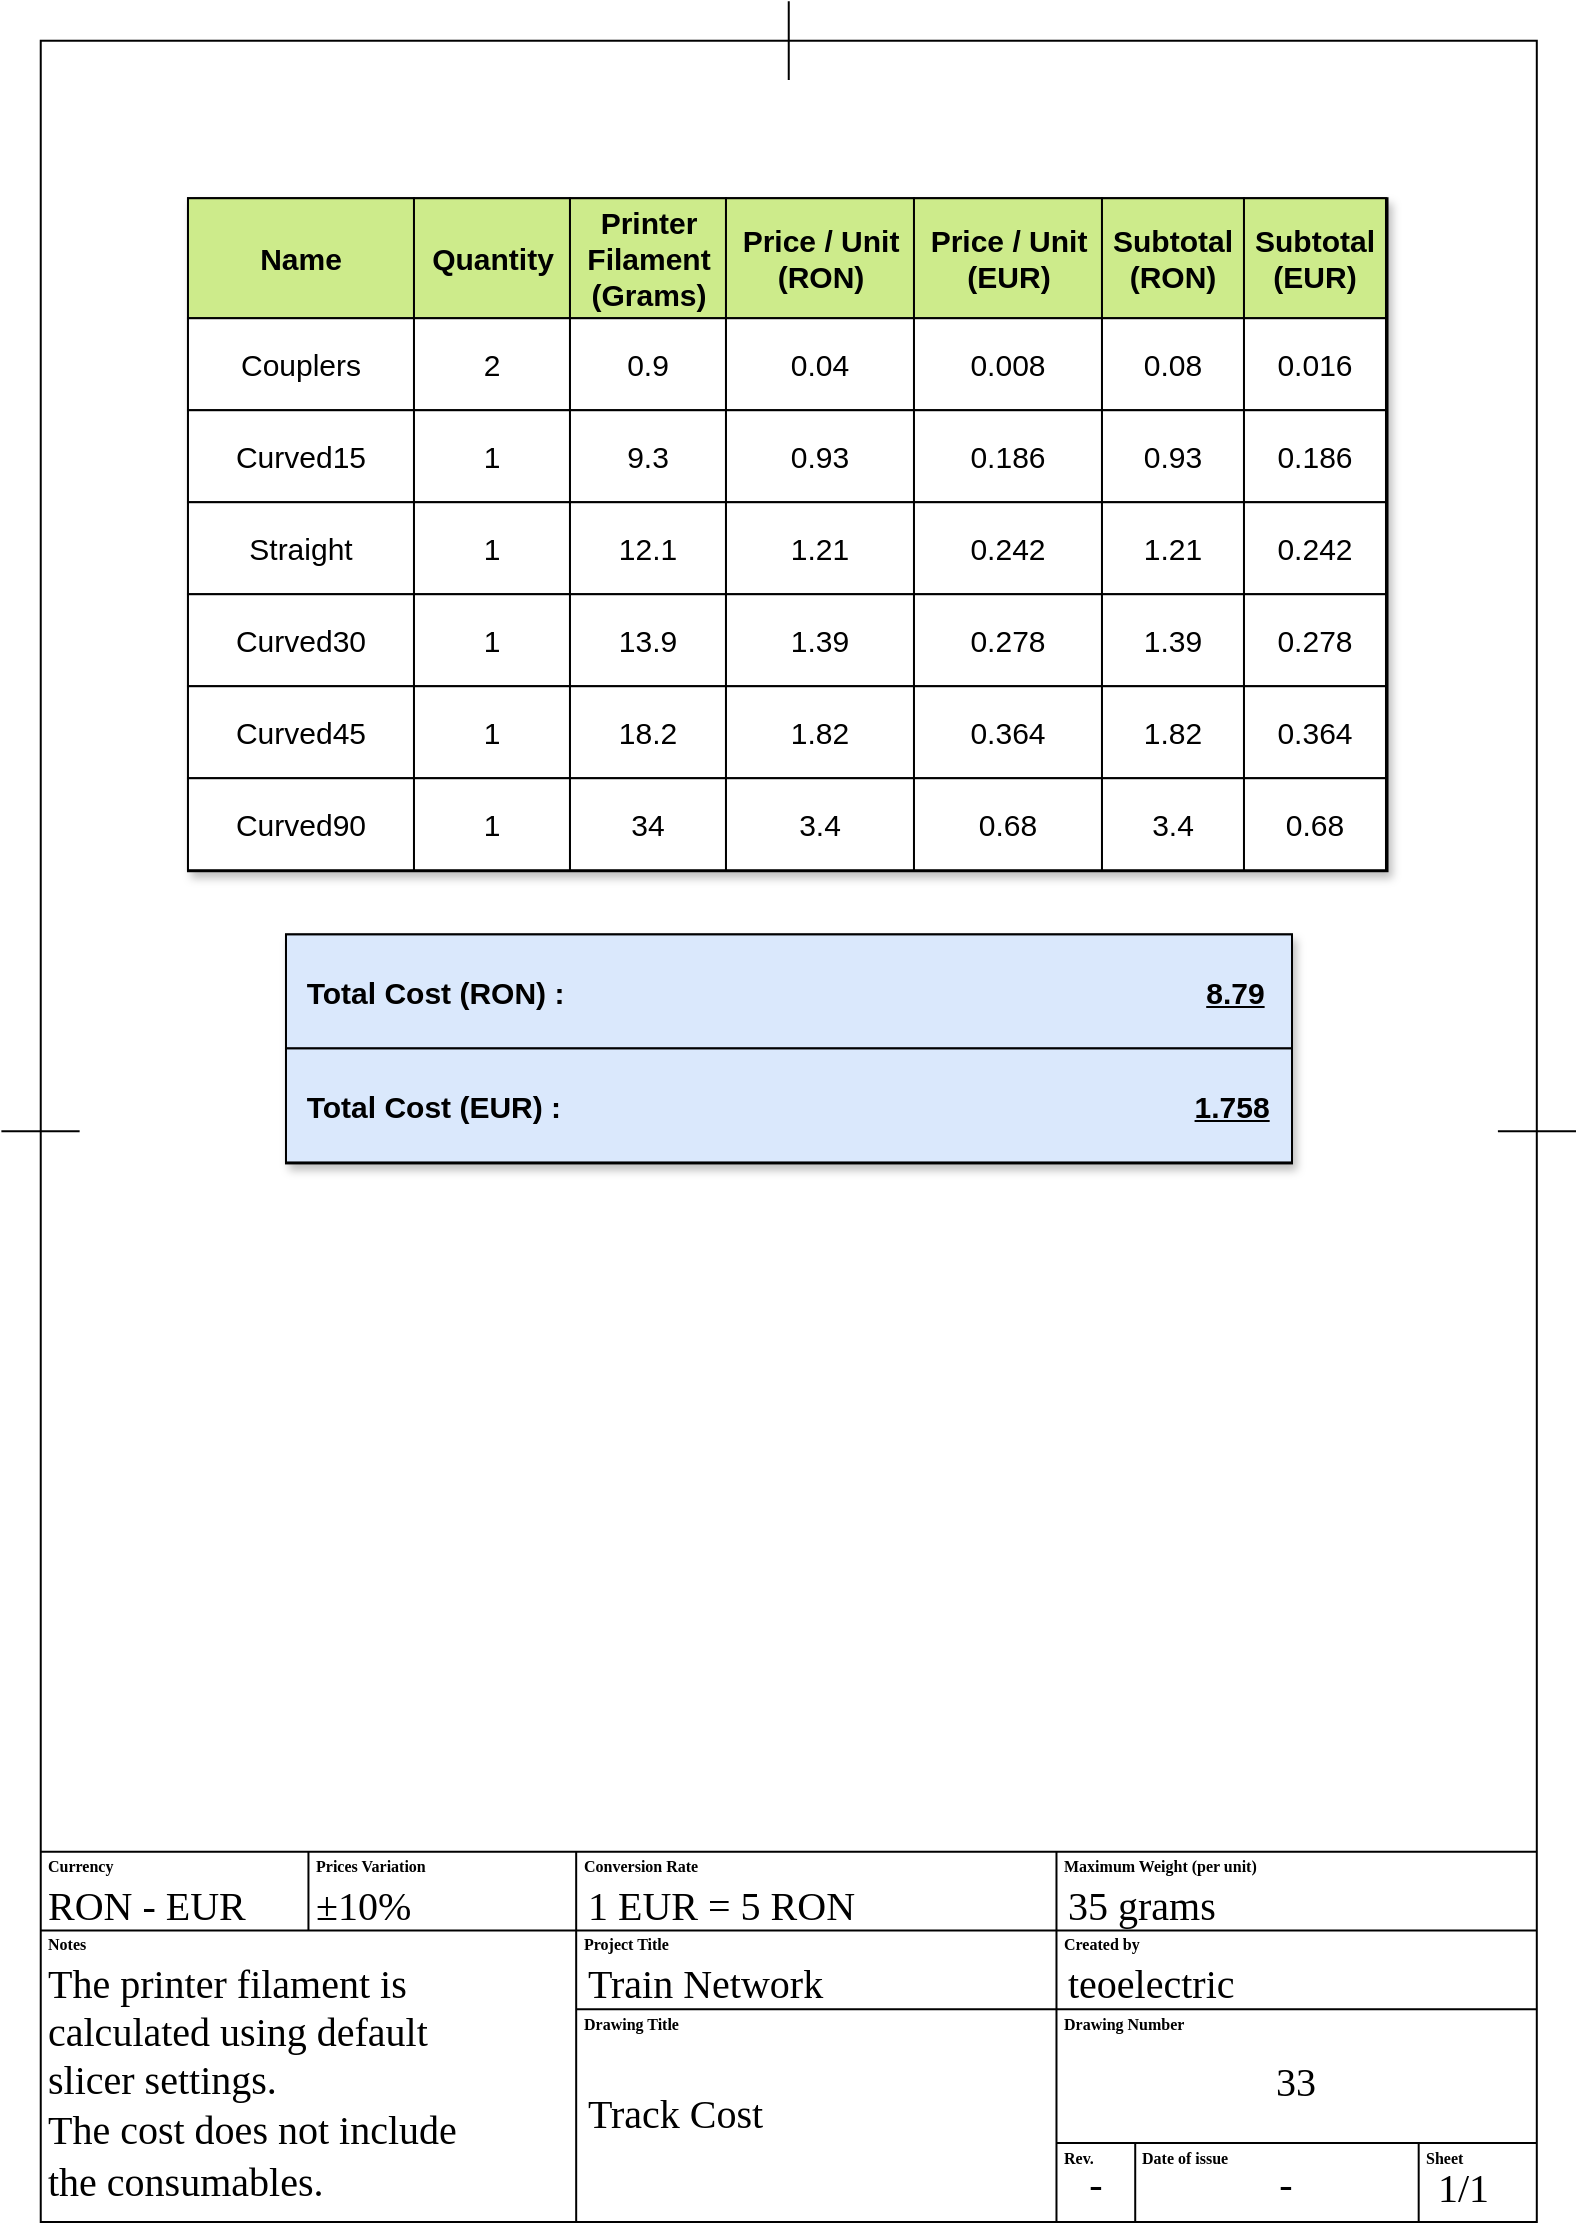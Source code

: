 <mxfile version="24.1.0" type="device">
  <diagram name="Sheet 1" id="noxEhjXfcJPRch1m8VZ3">
    <mxGraphModel dx="1418" dy="820" grid="1" gridSize="1.968" guides="1" tooltips="1" connect="1" arrows="1" fold="1" page="1" pageScale="1" pageWidth="827" pageHeight="1169" math="0" shadow="0">
      <root>
        <mxCell id="0" />
        <mxCell id="1" parent="0" />
        <mxCell id="JBeKq6UBt9uG4QoYx59_-4" value="" style="rounded=0;whiteSpace=wrap;html=1;fillColor=none;strokeWidth=1;" parent="1" vertex="1">
          <mxGeometry x="39.37" y="39.37" width="748.03" height="1090.63" as="geometry" />
        </mxCell>
        <mxCell id="JBeKq6UBt9uG4QoYx59_-16" value="" style="endArrow=none;html=1;rounded=0;curved=0;endSize=6;targetPerimeterSpacing=0;jumpSize=6;strokeColor=default;exitX=0.5;exitY=0.018;exitDx=0;exitDy=0;exitPerimeter=0;strokeWidth=1;" parent="1" source="JBeKq6UBt9uG4QoYx59_-4" edge="1">
          <mxGeometry width="50" height="50" relative="1" as="geometry">
            <mxPoint x="413.37" y="32.68" as="sourcePoint" />
            <mxPoint x="413.37" y="19.68" as="targetPoint" />
          </mxGeometry>
        </mxCell>
        <mxCell id="JBeKq6UBt9uG4QoYx59_-18" value="" style="endArrow=none;html=1;rounded=0;entryX=0.026;entryY=0.5;entryDx=0;entryDy=0;entryPerimeter=0;strokeWidth=1;" parent="1" target="JBeKq6UBt9uG4QoYx59_-4" edge="1">
          <mxGeometry width="50" height="50" relative="1" as="geometry">
            <mxPoint x="19.69" y="584.67" as="sourcePoint" />
            <mxPoint x="27.69" y="584.67" as="targetPoint" />
          </mxGeometry>
        </mxCell>
        <mxCell id="JBeKq6UBt9uG4QoYx59_-20" value="" style="endArrow=none;html=1;rounded=0;exitX=0.974;exitY=0.5;exitDx=0;exitDy=0;exitPerimeter=0;strokeWidth=1;" parent="1" source="JBeKq6UBt9uG4QoYx59_-4" edge="1">
          <mxGeometry width="50" height="50" relative="1" as="geometry">
            <mxPoint x="797" y="584.68" as="sourcePoint" />
            <mxPoint x="807" y="584.68" as="targetPoint" />
          </mxGeometry>
        </mxCell>
        <mxCell id="JBeKq6UBt9uG4QoYx59_-23" value="" style="endArrow=none;html=1;rounded=0;entryX=1;entryY=0.75;entryDx=0;entryDy=0;exitX=0;exitY=0.75;exitDx=0;exitDy=0;strokeWidth=1;" parent="1" edge="1">
          <mxGeometry width="50" height="50" relative="1" as="geometry">
            <mxPoint x="39.3" y="944.883" as="sourcePoint" />
            <mxPoint x="787.49" y="944.883" as="targetPoint" />
          </mxGeometry>
        </mxCell>
        <mxCell id="JBeKq6UBt9uG4QoYx59_-25" value="" style="endArrow=none;html=1;rounded=0;entryX=1;entryY=0.75;entryDx=0;entryDy=0;exitX=0;exitY=0.75;exitDx=0;exitDy=0;strokeWidth=1;" parent="1" edge="1">
          <mxGeometry width="50" height="50" relative="1" as="geometry">
            <mxPoint x="39.3" y="984.251" as="sourcePoint" />
            <mxPoint x="787.49" y="984.251" as="targetPoint" />
          </mxGeometry>
        </mxCell>
        <mxCell id="VQGSf6ayIFre-QUfzGoe-1" value="" style="endArrow=none;html=1;rounded=0;strokeWidth=1;" parent="1" edge="1">
          <mxGeometry width="50" height="50" relative="1" as="geometry">
            <mxPoint x="547.24" y="1130" as="sourcePoint" />
            <mxPoint x="547.24" y="944.9" as="targetPoint" />
          </mxGeometry>
        </mxCell>
        <mxCell id="VQGSf6ayIFre-QUfzGoe-2" value="" style="endArrow=none;html=1;rounded=0;strokeWidth=1;" parent="1" edge="1">
          <mxGeometry width="50" height="50" relative="1" as="geometry">
            <mxPoint x="307.088" y="1129.998" as="sourcePoint" />
            <mxPoint x="307.088" y="944.9" as="targetPoint" />
          </mxGeometry>
        </mxCell>
        <mxCell id="VQGSf6ayIFre-QUfzGoe-3" value="" style="endArrow=none;html=1;rounded=0;entryX=1;entryY=0.75;entryDx=0;entryDy=0;exitX=0;exitY=0.75;exitDx=0;exitDy=0;strokeWidth=1;" parent="1" edge="1">
          <mxGeometry width="50" height="50" relative="1" as="geometry">
            <mxPoint x="307.1" y="1023.62" as="sourcePoint" />
            <mxPoint x="787.5" y="1023.62" as="targetPoint" />
          </mxGeometry>
        </mxCell>
        <mxCell id="VQGSf6ayIFre-QUfzGoe-4" value="" style="endArrow=none;html=1;rounded=0;entryX=1;entryY=0.75;entryDx=0;entryDy=0;exitX=0;exitY=0.75;exitDx=0;exitDy=0;strokeWidth=1;" parent="1" edge="1">
          <mxGeometry width="50" height="50" relative="1" as="geometry">
            <mxPoint x="547.2" y="1090.548" as="sourcePoint" />
            <mxPoint x="787.5" y="1090.548" as="targetPoint" />
          </mxGeometry>
        </mxCell>
        <mxCell id="VQGSf6ayIFre-QUfzGoe-5" value="" style="endArrow=none;html=1;rounded=0;strokeWidth=1;" parent="1" edge="1">
          <mxGeometry width="50" height="50" relative="1" as="geometry">
            <mxPoint x="586.608" y="1129.998" as="sourcePoint" />
            <mxPoint x="586.608" y="1090.5" as="targetPoint" />
          </mxGeometry>
        </mxCell>
        <mxCell id="VQGSf6ayIFre-QUfzGoe-6" value="" style="endArrow=none;html=1;rounded=0;strokeWidth=1;" parent="1" edge="1">
          <mxGeometry width="50" height="50" relative="1" as="geometry">
            <mxPoint x="728.347" y="1129.997" as="sourcePoint" />
            <mxPoint x="728.347" y="1090.498" as="targetPoint" />
          </mxGeometry>
        </mxCell>
        <mxCell id="VQGSf6ayIFre-QUfzGoe-7" value="" style="endArrow=none;html=1;rounded=0;strokeWidth=1;" parent="1" edge="1">
          <mxGeometry width="50" height="50" relative="1" as="geometry">
            <mxPoint x="173.227" y="984.3" as="sourcePoint" />
            <mxPoint x="173.227" y="944.878" as="targetPoint" />
          </mxGeometry>
        </mxCell>
        <mxCell id="VQGSf6ayIFre-QUfzGoe-9" value="&lt;font face=&quot;Verdana&quot; style=&quot;font-size: 8px;&quot;&gt;Currency&lt;/font&gt;" style="text;html=1;align=left;verticalAlign=middle;whiteSpace=wrap;rounded=0;fillColor=none;fontStyle=1" parent="1" vertex="1">
          <mxGeometry x="41.34" y="944.88" width="25.59" height="12.29" as="geometry" />
        </mxCell>
        <mxCell id="VQGSf6ayIFre-QUfzGoe-10" value="&lt;font face=&quot;Verdana&quot; style=&quot;font-size: 8px;&quot;&gt;Prices Variation&lt;/font&gt;" style="text;html=1;align=left;verticalAlign=middle;whiteSpace=wrap;rounded=0;fontStyle=1" parent="1" vertex="1">
          <mxGeometry x="175.2" y="944.88" width="78.74" height="12.29" as="geometry" />
        </mxCell>
        <mxCell id="VQGSf6ayIFre-QUfzGoe-11" value="&lt;font face=&quot;Verdana&quot;&gt;&lt;span style=&quot;font-size: 8px;&quot;&gt;Conversion Rate&lt;/span&gt;&lt;/font&gt;" style="text;html=1;align=left;verticalAlign=middle;whiteSpace=wrap;rounded=0;fontStyle=1" parent="1" vertex="1">
          <mxGeometry x="309.06" y="944.88" width="90.55" height="12.29" as="geometry" />
        </mxCell>
        <mxCell id="VQGSf6ayIFre-QUfzGoe-12" value="&lt;font face=&quot;Verdana&quot; style=&quot;font-size: 8px;&quot;&gt;Maximum Weight (per unit)&lt;/font&gt;" style="text;html=1;align=left;verticalAlign=middle;whiteSpace=wrap;rounded=0;fontStyle=1" parent="1" vertex="1">
          <mxGeometry x="549.22" y="944.88" width="159.44" height="12.29" as="geometry" />
        </mxCell>
        <mxCell id="VQGSf6ayIFre-QUfzGoe-13" value="&lt;font face=&quot;Verdana&quot; style=&quot;font-size: 8px;&quot;&gt;Created by&lt;/font&gt;" style="text;html=1;align=left;verticalAlign=middle;whiteSpace=wrap;rounded=0;fontStyle=1" parent="1" vertex="1">
          <mxGeometry x="549.22" y="984.25" width="57.08" height="12.29" as="geometry" />
        </mxCell>
        <mxCell id="VQGSf6ayIFre-QUfzGoe-14" value="&lt;font face=&quot;Verdana&quot; style=&quot;font-size: 8px;&quot;&gt;Project Title&lt;/font&gt;" style="text;html=1;align=left;verticalAlign=middle;whiteSpace=wrap;rounded=0;fontStyle=1" parent="1" vertex="1">
          <mxGeometry x="309.059" y="984.248" width="57.08" height="12.29" as="geometry" />
        </mxCell>
        <mxCell id="VQGSf6ayIFre-QUfzGoe-15" value="&lt;font face=&quot;Verdana&quot; style=&quot;font-size: 8px;&quot;&gt;Drawing Title&lt;/font&gt;" style="text;html=1;align=left;verticalAlign=middle;whiteSpace=wrap;rounded=0;fontStyle=1" parent="1" vertex="1">
          <mxGeometry x="309.06" y="1023.62" width="64.96" height="12.29" as="geometry" />
        </mxCell>
        <mxCell id="VQGSf6ayIFre-QUfzGoe-16" value="&lt;font face=&quot;Verdana&quot; style=&quot;font-size: 8px;&quot;&gt;Drawing Number&lt;/font&gt;" style="text;html=1;align=left;verticalAlign=middle;whiteSpace=wrap;rounded=0;fontStyle=1" parent="1" vertex="1">
          <mxGeometry x="549.22" y="1023.62" width="80.7" height="12.29" as="geometry" />
        </mxCell>
        <mxCell id="VQGSf6ayIFre-QUfzGoe-17" value="&lt;font face=&quot;Verdana&quot; style=&quot;font-size: 8px;&quot;&gt;Notes&lt;/font&gt;" style="text;html=1;align=left;verticalAlign=middle;whiteSpace=wrap;rounded=0;fontStyle=1" parent="1" vertex="1">
          <mxGeometry x="41.338" y="984.248" width="25.59" height="12.29" as="geometry" />
        </mxCell>
        <mxCell id="VQGSf6ayIFre-QUfzGoe-18" value="&lt;font face=&quot;Verdana&quot; style=&quot;font-size: 8px;&quot;&gt;Rev.&lt;/font&gt;" style="text;html=1;align=left;verticalAlign=middle;whiteSpace=wrap;rounded=0;fontStyle=1" parent="1" vertex="1">
          <mxGeometry x="549.22" y="1090.55" width="41.33" height="12.29" as="geometry" />
        </mxCell>
        <mxCell id="VQGSf6ayIFre-QUfzGoe-19" value="&lt;font face=&quot;Verdana&quot; style=&quot;font-size: 8px;&quot;&gt;Date of issue&lt;/font&gt;" style="text;html=1;align=left;verticalAlign=middle;whiteSpace=wrap;rounded=0;fontStyle=1" parent="1" vertex="1">
          <mxGeometry x="588" y="1090.55" width="61.61" height="12.29" as="geometry" />
        </mxCell>
        <mxCell id="VQGSf6ayIFre-QUfzGoe-20" value="&lt;font face=&quot;Verdana&quot; style=&quot;font-size: 8px;&quot;&gt;Sheet&lt;/font&gt;" style="text;html=1;align=left;verticalAlign=middle;whiteSpace=wrap;rounded=0;fontStyle=1" parent="1" vertex="1">
          <mxGeometry x="729.73" y="1090.55" width="61.61" height="12.29" as="geometry" />
        </mxCell>
        <mxCell id="xuHGBV2yemARD54Rfex9-2" value="&lt;font face=&quot;Verdana&quot; style=&quot;font-size: 20px; font-weight: normal;&quot;&gt;RON - EUR&lt;/font&gt;" style="text;html=1;align=left;verticalAlign=middle;whiteSpace=wrap;rounded=0;fillColor=none;fontStyle=1" parent="1" vertex="1">
          <mxGeometry x="41.34" y="964.57" width="118.11" height="12.29" as="geometry" />
        </mxCell>
        <mxCell id="xuHGBV2yemARD54Rfex9-3" value="&lt;span style=&quot;font-family: Verdana; font-size: 20px; font-weight: 400;&quot;&gt;±10%&lt;/span&gt;" style="text;html=1;align=left;verticalAlign=middle;whiteSpace=wrap;rounded=0;fillColor=none;fontStyle=1" parent="1" vertex="1">
          <mxGeometry x="175.2" y="964.57" width="129.92" height="12.29" as="geometry" />
        </mxCell>
        <mxCell id="xuHGBV2yemARD54Rfex9-4" value="&lt;span style=&quot;font-family: Verdana; font-size: 20px; font-weight: 400;&quot;&gt;1 EUR = 5 RON&lt;/span&gt;" style="text;html=1;align=left;verticalAlign=middle;whiteSpace=wrap;rounded=0;fillColor=none;fontStyle=1" parent="1" vertex="1">
          <mxGeometry x="311.03" y="964.57" width="204.72" height="12.29" as="geometry" />
        </mxCell>
        <mxCell id="xuHGBV2yemARD54Rfex9-5" value="&lt;font face=&quot;Verdana&quot; style=&quot;font-size: 20px; font-weight: normal;&quot;&gt;Train Network&lt;/font&gt;" style="text;html=1;align=left;verticalAlign=middle;whiteSpace=wrap;rounded=0;fillColor=none;fontStyle=1" parent="1" vertex="1">
          <mxGeometry x="311.03" y="1003.94" width="187" height="12.29" as="geometry" />
        </mxCell>
        <mxCell id="xuHGBV2yemARD54Rfex9-6" value="&lt;font face=&quot;Verdana&quot; style=&quot;font-size: 20px; font-weight: normal;&quot;&gt;35 grams&lt;/font&gt;" style="text;html=1;align=left;verticalAlign=middle;whiteSpace=wrap;rounded=0;fillColor=none;fontStyle=1" parent="1" vertex="1">
          <mxGeometry x="551.18" y="964.57" width="106.3" height="12.29" as="geometry" />
        </mxCell>
        <mxCell id="xuHGBV2yemARD54Rfex9-7" value="&lt;font face=&quot;Verdana&quot; style=&quot;font-size: 20px; font-weight: normal;&quot;&gt;teoelectric&lt;/font&gt;" style="text;html=1;align=left;verticalAlign=middle;whiteSpace=wrap;rounded=0;fillColor=none;fontStyle=1" parent="1" vertex="1">
          <mxGeometry x="551.17" y="1003.94" width="145.67" height="12.29" as="geometry" />
        </mxCell>
        <mxCell id="xuHGBV2yemARD54Rfex9-8" value="&lt;font face=&quot;Verdana&quot; style=&quot;font-size: 20px; font-weight: normal;&quot;&gt;33&lt;/font&gt;" style="text;html=1;align=center;verticalAlign=middle;whiteSpace=wrap;rounded=0;fillColor=none;fontStyle=1" parent="1" vertex="1">
          <mxGeometry x="557.09" y="1053.15" width="220.47" height="12.29" as="geometry" />
        </mxCell>
        <mxCell id="xuHGBV2yemARD54Rfex9-9" value="&lt;font face=&quot;Verdana&quot; style=&quot;font-size: 20px; font-weight: normal;&quot;&gt;Track Cost&lt;/font&gt;" style="text;html=1;align=left;verticalAlign=middle;whiteSpace=wrap;rounded=0;fillColor=none;fontStyle=1" parent="1" vertex="1">
          <mxGeometry x="311.03" y="1068.9" width="192.91" height="12.29" as="geometry" />
        </mxCell>
        <mxCell id="xuHGBV2yemARD54Rfex9-14" value="&lt;font face=&quot;Verdana&quot; style=&quot;font-size: 20px; font-weight: normal;&quot;&gt;1/1&lt;/font&gt;" style="text;html=1;align=left;verticalAlign=middle;whiteSpace=wrap;rounded=0;fillColor=none;fontStyle=1" parent="1" vertex="1">
          <mxGeometry x="735.934" y="1106.294" width="49.21" height="12.29" as="geometry" />
        </mxCell>
        <mxCell id="xuHGBV2yemARD54Rfex9-15" value="&lt;font face=&quot;Verdana&quot; style=&quot;font-size: 20px; font-weight: normal;&quot;&gt;-&lt;/font&gt;" style="text;html=1;align=center;verticalAlign=middle;whiteSpace=wrap;rounded=0;fillColor=none;fontStyle=1" parent="1" vertex="1">
          <mxGeometry x="651.57" y="1104.33" width="19.69" height="12.29" as="geometry" />
        </mxCell>
        <mxCell id="xuHGBV2yemARD54Rfex9-16" value="&lt;font face=&quot;Verdana&quot; style=&quot;font-size: 20px; font-weight: normal;&quot;&gt;-&lt;/font&gt;" style="text;html=1;align=center;verticalAlign=middle;whiteSpace=wrap;rounded=0;fillColor=none;fontStyle=1" parent="1" vertex="1">
          <mxGeometry x="557.088" y="1104.329" width="19.69" height="12.29" as="geometry" />
        </mxCell>
        <mxCell id="v2AuxBMflL_ghMZSKkXt-2" value="&lt;font face=&quot;Verdana&quot;&gt;&lt;span style=&quot;font-size: 20px; font-weight: 400;&quot;&gt;The printer filament is&lt;/span&gt;&lt;/font&gt;" style="text;html=1;align=left;verticalAlign=middle;whiteSpace=wrap;rounded=0;fillColor=none;fontStyle=1" parent="1" vertex="1">
          <mxGeometry x="41.33" y="1003.94" width="253.95" height="12.29" as="geometry" />
        </mxCell>
        <mxCell id="v2AuxBMflL_ghMZSKkXt-3" value="&lt;font face=&quot;Verdana&quot;&gt;&lt;span style=&quot;font-size: 20px; font-weight: 400;&quot;&gt;calculated using default&lt;/span&gt;&lt;/font&gt;" style="text;html=1;align=left;verticalAlign=middle;whiteSpace=wrap;rounded=0;fillColor=none;fontStyle=1" parent="1" vertex="1">
          <mxGeometry x="41.33" y="1027.56" width="285.44" height="12.29" as="geometry" />
        </mxCell>
        <mxCell id="v2AuxBMflL_ghMZSKkXt-4" value="&lt;span style=&quot;font-family: Verdana; font-size: 20px; font-weight: 400;&quot;&gt;slicer settings.&lt;/span&gt;" style="text;html=1;align=left;verticalAlign=middle;whiteSpace=wrap;rounded=0;fillColor=none;fontStyle=1" parent="1" vertex="1">
          <mxGeometry x="41.34" y="1051.97" width="281.49" height="12.29" as="geometry" />
        </mxCell>
        <mxCell id="v2AuxBMflL_ghMZSKkXt-5" value="&lt;span style=&quot;font-family: Verdana; font-size: 20px; font-weight: 400;&quot;&gt;The cost does not include&lt;/span&gt;" style="text;html=1;align=left;verticalAlign=middle;whiteSpace=wrap;rounded=0;fillColor=none;fontStyle=1" parent="1" vertex="1">
          <mxGeometry x="41.32" y="1076.77" width="261.83" height="12.29" as="geometry" />
        </mxCell>
        <mxCell id="v2AuxBMflL_ghMZSKkXt-6" value="&lt;span style=&quot;font-family: Verdana; font-size: 20px; font-weight: 400;&quot;&gt;the consumables.&lt;/span&gt;" style="text;html=1;align=left;verticalAlign=middle;whiteSpace=wrap;rounded=0;fillColor=none;fontStyle=1" parent="1" vertex="1">
          <mxGeometry x="41.33" y="1102.36" width="185.05" height="12.29" as="geometry" />
        </mxCell>
        <mxCell id="zGnTky7noTmnoYsNpcN4-149" value="Assets" style="childLayout=tableLayout;recursiveResize=0;shadow=1;strokeWidth=1.5;rounded=0;glass=0;strokeColor=default;fillColor=default;aspect=fixed;fontSize=15;" parent="1" vertex="1">
          <mxGeometry x="112.992" y="118.11" width="599.269" height="336" as="geometry" />
        </mxCell>
        <mxCell id="zGnTky7noTmnoYsNpcN4-150" style="shape=tableRow;horizontal=0;startSize=0;swimlaneHead=0;swimlaneBody=0;top=0;left=0;bottom=0;right=0;dropTarget=0;collapsible=0;recursiveResize=0;expand=0;fontStyle=0;fillColor=#cdeb8b;strokeColor=default;fontSize=15;" parent="zGnTky7noTmnoYsNpcN4-149" vertex="1">
          <mxGeometry width="599.269" height="60" as="geometry" />
        </mxCell>
        <mxCell id="zGnTky7noTmnoYsNpcN4-151" value="Name" style="connectable=0;recursiveResize=0;align=center;fontStyle=1;html=1;fillColor=#cdeb8b;strokeColor=default;fontSize=15;" parent="zGnTky7noTmnoYsNpcN4-150" vertex="1">
          <mxGeometry width="113" height="60" as="geometry">
            <mxRectangle width="113" height="60" as="alternateBounds" />
          </mxGeometry>
        </mxCell>
        <mxCell id="zGnTky7noTmnoYsNpcN4-152" value="Quantity" style="connectable=0;recursiveResize=0;align=center;fontStyle=1;html=1;fillColor=#cdeb8b;strokeColor=default;fontSize=15;" parent="zGnTky7noTmnoYsNpcN4-150" vertex="1">
          <mxGeometry x="113" width="78" height="60" as="geometry">
            <mxRectangle width="78" height="60" as="alternateBounds" />
          </mxGeometry>
        </mxCell>
        <mxCell id="zGnTky7noTmnoYsNpcN4-153" value="Printer&lt;div&gt;Filament&lt;/div&gt;&lt;div&gt;(Grams)&lt;/div&gt;" style="connectable=0;recursiveResize=0;align=center;fontStyle=1;html=1;fillColor=#cdeb8b;strokeColor=default;fontSize=15;" parent="zGnTky7noTmnoYsNpcN4-150" vertex="1">
          <mxGeometry x="191" width="78" height="60" as="geometry">
            <mxRectangle width="78" height="60" as="alternateBounds" />
          </mxGeometry>
        </mxCell>
        <mxCell id="zGnTky7noTmnoYsNpcN4-154" value="Price / Unit&lt;br style=&quot;font-size: 15px;&quot;&gt;(RON)" style="connectable=0;recursiveResize=0;align=center;fontStyle=1;html=1;fillColor=#cdeb8b;strokeColor=default;fontSize=15;" parent="zGnTky7noTmnoYsNpcN4-150" vertex="1">
          <mxGeometry x="269" width="94" height="60" as="geometry">
            <mxRectangle width="94" height="60" as="alternateBounds" />
          </mxGeometry>
        </mxCell>
        <mxCell id="zGnTky7noTmnoYsNpcN4-155" value="Price / Unit&lt;br style=&quot;font-size: 15px;&quot;&gt;(EUR)" style="connectable=0;recursiveResize=0;align=center;fontStyle=1;html=1;fillColor=#cdeb8b;strokeColor=default;fontSize=15;" parent="zGnTky7noTmnoYsNpcN4-150" vertex="1">
          <mxGeometry x="363" width="94" height="60" as="geometry">
            <mxRectangle width="94" height="60" as="alternateBounds" />
          </mxGeometry>
        </mxCell>
        <mxCell id="zGnTky7noTmnoYsNpcN4-156" value="Subtotal&lt;br style=&quot;font-size: 15px;&quot;&gt;(RON)" style="connectable=0;recursiveResize=0;align=center;fontStyle=1;html=1;fillColor=#cdeb8b;strokeColor=default;fontSize=15;" parent="zGnTky7noTmnoYsNpcN4-150" vertex="1">
          <mxGeometry x="457" width="71" height="60" as="geometry">
            <mxRectangle width="71" height="60" as="alternateBounds" />
          </mxGeometry>
        </mxCell>
        <mxCell id="zGnTky7noTmnoYsNpcN4-157" value="Subtotal&lt;br style=&quot;font-size: 15px;&quot;&gt;(EUR)" style="connectable=0;recursiveResize=0;align=center;fontStyle=1;html=1;fillColor=#cdeb8b;strokeColor=default;fontSize=15;" parent="zGnTky7noTmnoYsNpcN4-150" vertex="1">
          <mxGeometry x="528" width="71" height="60" as="geometry">
            <mxRectangle width="71" height="60" as="alternateBounds" />
          </mxGeometry>
        </mxCell>
        <mxCell id="zGnTky7noTmnoYsNpcN4-234" style="shape=tableRow;horizontal=0;startSize=0;swimlaneHead=0;swimlaneBody=0;top=0;left=0;bottom=0;right=0;dropTarget=0;collapsible=0;recursiveResize=0;expand=0;fontStyle=0;strokeColor=default;fontSize=15;" parent="zGnTky7noTmnoYsNpcN4-149" vertex="1">
          <mxGeometry y="60" width="599.269" height="46" as="geometry" />
        </mxCell>
        <mxCell id="zGnTky7noTmnoYsNpcN4-235" value="Couplers" style="connectable=0;recursiveResize=0;align=center;whiteSpace=wrap;html=1;strokeColor=default;fontSize=15;" parent="zGnTky7noTmnoYsNpcN4-234" vertex="1">
          <mxGeometry width="113" height="46" as="geometry">
            <mxRectangle width="113" height="46" as="alternateBounds" />
          </mxGeometry>
        </mxCell>
        <mxCell id="zGnTky7noTmnoYsNpcN4-236" value="2" style="connectable=0;recursiveResize=0;align=center;whiteSpace=wrap;html=1;strokeColor=default;fontSize=15;" parent="zGnTky7noTmnoYsNpcN4-234" vertex="1">
          <mxGeometry x="113" width="78" height="46" as="geometry">
            <mxRectangle width="78" height="46" as="alternateBounds" />
          </mxGeometry>
        </mxCell>
        <mxCell id="zGnTky7noTmnoYsNpcN4-237" value="0.9" style="connectable=0;recursiveResize=0;align=center;whiteSpace=wrap;html=1;strokeColor=default;fontSize=15;" parent="zGnTky7noTmnoYsNpcN4-234" vertex="1">
          <mxGeometry x="191" width="78" height="46" as="geometry">
            <mxRectangle width="78" height="46" as="alternateBounds" />
          </mxGeometry>
        </mxCell>
        <mxCell id="zGnTky7noTmnoYsNpcN4-238" value="0.04" style="connectable=0;recursiveResize=0;align=center;whiteSpace=wrap;html=1;strokeColor=default;fontSize=15;" parent="zGnTky7noTmnoYsNpcN4-234" vertex="1">
          <mxGeometry x="269" width="94" height="46" as="geometry">
            <mxRectangle width="94" height="46" as="alternateBounds" />
          </mxGeometry>
        </mxCell>
        <mxCell id="zGnTky7noTmnoYsNpcN4-239" value="0.008" style="connectable=0;recursiveResize=0;align=center;whiteSpace=wrap;html=1;strokeColor=default;fontSize=15;" parent="zGnTky7noTmnoYsNpcN4-234" vertex="1">
          <mxGeometry x="363" width="94" height="46" as="geometry">
            <mxRectangle width="94" height="46" as="alternateBounds" />
          </mxGeometry>
        </mxCell>
        <mxCell id="zGnTky7noTmnoYsNpcN4-240" value="0.08" style="connectable=0;recursiveResize=0;align=center;whiteSpace=wrap;html=1;strokeColor=default;fontSize=15;" parent="zGnTky7noTmnoYsNpcN4-234" vertex="1">
          <mxGeometry x="457" width="71" height="46" as="geometry">
            <mxRectangle width="71" height="46" as="alternateBounds" />
          </mxGeometry>
        </mxCell>
        <mxCell id="zGnTky7noTmnoYsNpcN4-241" value="0.016" style="connectable=0;recursiveResize=0;align=center;whiteSpace=wrap;html=1;strokeColor=default;fontSize=15;" parent="zGnTky7noTmnoYsNpcN4-234" vertex="1">
          <mxGeometry x="528" width="71" height="46" as="geometry">
            <mxRectangle width="71" height="46" as="alternateBounds" />
          </mxGeometry>
        </mxCell>
        <mxCell id="zGnTky7noTmnoYsNpcN4-166" style="shape=tableRow;horizontal=0;startSize=0;swimlaneHead=0;swimlaneBody=0;top=0;left=0;bottom=0;right=0;dropTarget=0;collapsible=0;recursiveResize=0;expand=0;fontStyle=0;strokeColor=default;fontSize=15;" parent="zGnTky7noTmnoYsNpcN4-149" vertex="1">
          <mxGeometry y="106" width="599.269" height="46" as="geometry" />
        </mxCell>
        <mxCell id="zGnTky7noTmnoYsNpcN4-167" value="Curved15" style="connectable=0;recursiveResize=0;align=center;whiteSpace=wrap;html=1;strokeColor=default;fontSize=15;" parent="zGnTky7noTmnoYsNpcN4-166" vertex="1">
          <mxGeometry width="113" height="46" as="geometry">
            <mxRectangle width="113" height="46" as="alternateBounds" />
          </mxGeometry>
        </mxCell>
        <mxCell id="zGnTky7noTmnoYsNpcN4-168" value="1" style="connectable=0;recursiveResize=0;align=center;whiteSpace=wrap;html=1;strokeColor=default;fontSize=15;" parent="zGnTky7noTmnoYsNpcN4-166" vertex="1">
          <mxGeometry x="113" width="78" height="46" as="geometry">
            <mxRectangle width="78" height="46" as="alternateBounds" />
          </mxGeometry>
        </mxCell>
        <mxCell id="zGnTky7noTmnoYsNpcN4-169" value="9.3" style="connectable=0;recursiveResize=0;align=center;whiteSpace=wrap;html=1;strokeColor=default;fontSize=15;" parent="zGnTky7noTmnoYsNpcN4-166" vertex="1">
          <mxGeometry x="191" width="78" height="46" as="geometry">
            <mxRectangle width="78" height="46" as="alternateBounds" />
          </mxGeometry>
        </mxCell>
        <mxCell id="zGnTky7noTmnoYsNpcN4-170" value="0.93" style="connectable=0;recursiveResize=0;align=center;whiteSpace=wrap;html=1;strokeColor=default;fontSize=15;" parent="zGnTky7noTmnoYsNpcN4-166" vertex="1">
          <mxGeometry x="269" width="94" height="46" as="geometry">
            <mxRectangle width="94" height="46" as="alternateBounds" />
          </mxGeometry>
        </mxCell>
        <mxCell id="zGnTky7noTmnoYsNpcN4-171" value="0.186" style="connectable=0;recursiveResize=0;align=center;whiteSpace=wrap;html=1;strokeColor=default;fontSize=15;" parent="zGnTky7noTmnoYsNpcN4-166" vertex="1">
          <mxGeometry x="363" width="94" height="46" as="geometry">
            <mxRectangle width="94" height="46" as="alternateBounds" />
          </mxGeometry>
        </mxCell>
        <mxCell id="zGnTky7noTmnoYsNpcN4-172" value="0.93" style="connectable=0;recursiveResize=0;align=center;whiteSpace=wrap;html=1;strokeColor=default;fontSize=15;" parent="zGnTky7noTmnoYsNpcN4-166" vertex="1">
          <mxGeometry x="457" width="71" height="46" as="geometry">
            <mxRectangle width="71" height="46" as="alternateBounds" />
          </mxGeometry>
        </mxCell>
        <mxCell id="zGnTky7noTmnoYsNpcN4-173" value="0.186" style="connectable=0;recursiveResize=0;align=center;whiteSpace=wrap;html=1;strokeColor=default;fontSize=15;" parent="zGnTky7noTmnoYsNpcN4-166" vertex="1">
          <mxGeometry x="528" width="71" height="46" as="geometry">
            <mxRectangle width="71" height="46" as="alternateBounds" />
          </mxGeometry>
        </mxCell>
        <mxCell id="zGnTky7noTmnoYsNpcN4-242" style="shape=tableRow;horizontal=0;startSize=0;swimlaneHead=0;swimlaneBody=0;top=0;left=0;bottom=0;right=0;dropTarget=0;collapsible=0;recursiveResize=0;expand=0;fontStyle=0;strokeColor=default;fontSize=15;" parent="zGnTky7noTmnoYsNpcN4-149" vertex="1">
          <mxGeometry y="152" width="599.269" height="46" as="geometry" />
        </mxCell>
        <mxCell id="zGnTky7noTmnoYsNpcN4-243" value="Straight" style="connectable=0;recursiveResize=0;align=center;whiteSpace=wrap;html=1;strokeColor=default;fontSize=15;" parent="zGnTky7noTmnoYsNpcN4-242" vertex="1">
          <mxGeometry width="113" height="46" as="geometry">
            <mxRectangle width="113" height="46" as="alternateBounds" />
          </mxGeometry>
        </mxCell>
        <mxCell id="zGnTky7noTmnoYsNpcN4-244" value="1" style="connectable=0;recursiveResize=0;align=center;whiteSpace=wrap;html=1;strokeColor=default;fontSize=15;" parent="zGnTky7noTmnoYsNpcN4-242" vertex="1">
          <mxGeometry x="113" width="78" height="46" as="geometry">
            <mxRectangle width="78" height="46" as="alternateBounds" />
          </mxGeometry>
        </mxCell>
        <mxCell id="zGnTky7noTmnoYsNpcN4-245" value="12.1" style="connectable=0;recursiveResize=0;align=center;whiteSpace=wrap;html=1;strokeColor=default;fontSize=15;" parent="zGnTky7noTmnoYsNpcN4-242" vertex="1">
          <mxGeometry x="191" width="78" height="46" as="geometry">
            <mxRectangle width="78" height="46" as="alternateBounds" />
          </mxGeometry>
        </mxCell>
        <mxCell id="zGnTky7noTmnoYsNpcN4-246" value="1.21" style="connectable=0;recursiveResize=0;align=center;whiteSpace=wrap;html=1;strokeColor=default;fontSize=15;" parent="zGnTky7noTmnoYsNpcN4-242" vertex="1">
          <mxGeometry x="269" width="94" height="46" as="geometry">
            <mxRectangle width="94" height="46" as="alternateBounds" />
          </mxGeometry>
        </mxCell>
        <mxCell id="zGnTky7noTmnoYsNpcN4-247" value="0.242" style="connectable=0;recursiveResize=0;align=center;whiteSpace=wrap;html=1;strokeColor=default;fontSize=15;" parent="zGnTky7noTmnoYsNpcN4-242" vertex="1">
          <mxGeometry x="363" width="94" height="46" as="geometry">
            <mxRectangle width="94" height="46" as="alternateBounds" />
          </mxGeometry>
        </mxCell>
        <mxCell id="zGnTky7noTmnoYsNpcN4-248" value="1.21" style="connectable=0;recursiveResize=0;align=center;whiteSpace=wrap;html=1;strokeColor=default;fontSize=15;" parent="zGnTky7noTmnoYsNpcN4-242" vertex="1">
          <mxGeometry x="457" width="71" height="46" as="geometry">
            <mxRectangle width="71" height="46" as="alternateBounds" />
          </mxGeometry>
        </mxCell>
        <mxCell id="zGnTky7noTmnoYsNpcN4-249" value="0.242" style="connectable=0;recursiveResize=0;align=center;whiteSpace=wrap;html=1;strokeColor=default;fontSize=15;" parent="zGnTky7noTmnoYsNpcN4-242" vertex="1">
          <mxGeometry x="528" width="71" height="46" as="geometry">
            <mxRectangle width="71" height="46" as="alternateBounds" />
          </mxGeometry>
        </mxCell>
        <mxCell id="zGnTky7noTmnoYsNpcN4-174" style="shape=tableRow;horizontal=0;startSize=0;swimlaneHead=0;swimlaneBody=0;top=0;left=0;bottom=0;right=0;dropTarget=0;collapsible=0;recursiveResize=0;expand=0;fontStyle=0;strokeColor=default;fontSize=15;" parent="zGnTky7noTmnoYsNpcN4-149" vertex="1">
          <mxGeometry y="198" width="599.269" height="46" as="geometry" />
        </mxCell>
        <mxCell id="zGnTky7noTmnoYsNpcN4-175" value="Curved30" style="connectable=0;recursiveResize=0;align=center;whiteSpace=wrap;html=1;strokeColor=default;fontSize=15;" parent="zGnTky7noTmnoYsNpcN4-174" vertex="1">
          <mxGeometry width="113" height="46" as="geometry">
            <mxRectangle width="113" height="46" as="alternateBounds" />
          </mxGeometry>
        </mxCell>
        <mxCell id="zGnTky7noTmnoYsNpcN4-176" value="1" style="connectable=0;recursiveResize=0;align=center;whiteSpace=wrap;html=1;strokeColor=default;fontSize=15;" parent="zGnTky7noTmnoYsNpcN4-174" vertex="1">
          <mxGeometry x="113" width="78" height="46" as="geometry">
            <mxRectangle width="78" height="46" as="alternateBounds" />
          </mxGeometry>
        </mxCell>
        <mxCell id="zGnTky7noTmnoYsNpcN4-177" value="13.9" style="connectable=0;recursiveResize=0;align=center;whiteSpace=wrap;html=1;strokeColor=default;fontSize=15;" parent="zGnTky7noTmnoYsNpcN4-174" vertex="1">
          <mxGeometry x="191" width="78" height="46" as="geometry">
            <mxRectangle width="78" height="46" as="alternateBounds" />
          </mxGeometry>
        </mxCell>
        <mxCell id="zGnTky7noTmnoYsNpcN4-178" value="1.39" style="connectable=0;recursiveResize=0;align=center;whiteSpace=wrap;html=1;strokeColor=default;fontSize=15;" parent="zGnTky7noTmnoYsNpcN4-174" vertex="1">
          <mxGeometry x="269" width="94" height="46" as="geometry">
            <mxRectangle width="94" height="46" as="alternateBounds" />
          </mxGeometry>
        </mxCell>
        <mxCell id="zGnTky7noTmnoYsNpcN4-179" value="0.278" style="connectable=0;recursiveResize=0;align=center;whiteSpace=wrap;html=1;strokeColor=default;fontSize=15;" parent="zGnTky7noTmnoYsNpcN4-174" vertex="1">
          <mxGeometry x="363" width="94" height="46" as="geometry">
            <mxRectangle width="94" height="46" as="alternateBounds" />
          </mxGeometry>
        </mxCell>
        <mxCell id="zGnTky7noTmnoYsNpcN4-180" value="1.39" style="connectable=0;recursiveResize=0;align=center;whiteSpace=wrap;html=1;strokeColor=default;fontSize=15;" parent="zGnTky7noTmnoYsNpcN4-174" vertex="1">
          <mxGeometry x="457" width="71" height="46" as="geometry">
            <mxRectangle width="71" height="46" as="alternateBounds" />
          </mxGeometry>
        </mxCell>
        <mxCell id="zGnTky7noTmnoYsNpcN4-181" value="0.278" style="connectable=0;recursiveResize=0;align=center;whiteSpace=wrap;html=1;strokeColor=default;fontSize=15;" parent="zGnTky7noTmnoYsNpcN4-174" vertex="1">
          <mxGeometry x="528" width="71" height="46" as="geometry">
            <mxRectangle width="71" height="46" as="alternateBounds" />
          </mxGeometry>
        </mxCell>
        <mxCell id="zGnTky7noTmnoYsNpcN4-182" style="shape=tableRow;horizontal=0;startSize=0;swimlaneHead=0;swimlaneBody=0;top=0;left=0;bottom=0;right=0;dropTarget=0;collapsible=0;recursiveResize=0;expand=0;fontStyle=0;strokeColor=default;fontSize=15;" parent="zGnTky7noTmnoYsNpcN4-149" vertex="1">
          <mxGeometry y="244" width="599.269" height="46" as="geometry" />
        </mxCell>
        <mxCell id="zGnTky7noTmnoYsNpcN4-183" value="Curved45" style="connectable=0;recursiveResize=0;align=center;whiteSpace=wrap;html=1;strokeColor=default;fontSize=15;" parent="zGnTky7noTmnoYsNpcN4-182" vertex="1">
          <mxGeometry width="113" height="46" as="geometry">
            <mxRectangle width="113" height="46" as="alternateBounds" />
          </mxGeometry>
        </mxCell>
        <mxCell id="zGnTky7noTmnoYsNpcN4-184" value="1" style="connectable=0;recursiveResize=0;align=center;whiteSpace=wrap;html=1;strokeColor=default;fontSize=15;" parent="zGnTky7noTmnoYsNpcN4-182" vertex="1">
          <mxGeometry x="113" width="78" height="46" as="geometry">
            <mxRectangle width="78" height="46" as="alternateBounds" />
          </mxGeometry>
        </mxCell>
        <mxCell id="zGnTky7noTmnoYsNpcN4-185" value="18.2" style="connectable=0;recursiveResize=0;align=center;whiteSpace=wrap;html=1;strokeColor=default;fontSize=15;" parent="zGnTky7noTmnoYsNpcN4-182" vertex="1">
          <mxGeometry x="191" width="78" height="46" as="geometry">
            <mxRectangle width="78" height="46" as="alternateBounds" />
          </mxGeometry>
        </mxCell>
        <mxCell id="zGnTky7noTmnoYsNpcN4-186" value="1.82" style="connectable=0;recursiveResize=0;align=center;whiteSpace=wrap;html=1;strokeColor=default;fontSize=15;" parent="zGnTky7noTmnoYsNpcN4-182" vertex="1">
          <mxGeometry x="269" width="94" height="46" as="geometry">
            <mxRectangle width="94" height="46" as="alternateBounds" />
          </mxGeometry>
        </mxCell>
        <mxCell id="zGnTky7noTmnoYsNpcN4-187" value="0.364" style="connectable=0;recursiveResize=0;align=center;whiteSpace=wrap;html=1;strokeColor=default;fontSize=15;" parent="zGnTky7noTmnoYsNpcN4-182" vertex="1">
          <mxGeometry x="363" width="94" height="46" as="geometry">
            <mxRectangle width="94" height="46" as="alternateBounds" />
          </mxGeometry>
        </mxCell>
        <mxCell id="zGnTky7noTmnoYsNpcN4-188" value="1.82" style="connectable=0;recursiveResize=0;align=center;whiteSpace=wrap;html=1;strokeColor=default;fontSize=15;" parent="zGnTky7noTmnoYsNpcN4-182" vertex="1">
          <mxGeometry x="457" width="71" height="46" as="geometry">
            <mxRectangle width="71" height="46" as="alternateBounds" />
          </mxGeometry>
        </mxCell>
        <mxCell id="zGnTky7noTmnoYsNpcN4-189" value="0.364" style="connectable=0;recursiveResize=0;align=center;whiteSpace=wrap;html=1;strokeColor=default;fontSize=15;" parent="zGnTky7noTmnoYsNpcN4-182" vertex="1">
          <mxGeometry x="528" width="71" height="46" as="geometry">
            <mxRectangle width="71" height="46" as="alternateBounds" />
          </mxGeometry>
        </mxCell>
        <mxCell id="zGnTky7noTmnoYsNpcN4-190" style="shape=tableRow;horizontal=0;startSize=0;swimlaneHead=0;swimlaneBody=0;top=0;left=0;bottom=0;right=0;dropTarget=0;collapsible=0;recursiveResize=0;expand=0;fontStyle=0;strokeColor=default;fontSize=15;" parent="zGnTky7noTmnoYsNpcN4-149" vertex="1">
          <mxGeometry y="290" width="599.269" height="46" as="geometry" />
        </mxCell>
        <mxCell id="zGnTky7noTmnoYsNpcN4-191" value="Curved90" style="connectable=0;recursiveResize=0;align=center;whiteSpace=wrap;html=1;strokeColor=default;fontSize=15;" parent="zGnTky7noTmnoYsNpcN4-190" vertex="1">
          <mxGeometry width="113" height="46" as="geometry">
            <mxRectangle width="113" height="46" as="alternateBounds" />
          </mxGeometry>
        </mxCell>
        <mxCell id="zGnTky7noTmnoYsNpcN4-192" value="1" style="connectable=0;recursiveResize=0;align=center;whiteSpace=wrap;html=1;strokeColor=default;fontSize=15;" parent="zGnTky7noTmnoYsNpcN4-190" vertex="1">
          <mxGeometry x="113" width="78" height="46" as="geometry">
            <mxRectangle width="78" height="46" as="alternateBounds" />
          </mxGeometry>
        </mxCell>
        <mxCell id="zGnTky7noTmnoYsNpcN4-193" value="34" style="connectable=0;recursiveResize=0;align=center;whiteSpace=wrap;html=1;strokeColor=default;fontSize=15;" parent="zGnTky7noTmnoYsNpcN4-190" vertex="1">
          <mxGeometry x="191" width="78" height="46" as="geometry">
            <mxRectangle width="78" height="46" as="alternateBounds" />
          </mxGeometry>
        </mxCell>
        <mxCell id="zGnTky7noTmnoYsNpcN4-194" value="3.4" style="connectable=0;recursiveResize=0;align=center;whiteSpace=wrap;html=1;strokeColor=default;fontSize=15;" parent="zGnTky7noTmnoYsNpcN4-190" vertex="1">
          <mxGeometry x="269" width="94" height="46" as="geometry">
            <mxRectangle width="94" height="46" as="alternateBounds" />
          </mxGeometry>
        </mxCell>
        <mxCell id="zGnTky7noTmnoYsNpcN4-195" value="0.68" style="connectable=0;recursiveResize=0;align=center;whiteSpace=wrap;html=1;strokeColor=default;fontSize=15;" parent="zGnTky7noTmnoYsNpcN4-190" vertex="1">
          <mxGeometry x="363" width="94" height="46" as="geometry">
            <mxRectangle width="94" height="46" as="alternateBounds" />
          </mxGeometry>
        </mxCell>
        <mxCell id="zGnTky7noTmnoYsNpcN4-196" value="3.4" style="connectable=0;recursiveResize=0;align=center;whiteSpace=wrap;html=1;strokeColor=default;fontSize=15;" parent="zGnTky7noTmnoYsNpcN4-190" vertex="1">
          <mxGeometry x="457" width="71" height="46" as="geometry">
            <mxRectangle width="71" height="46" as="alternateBounds" />
          </mxGeometry>
        </mxCell>
        <mxCell id="zGnTky7noTmnoYsNpcN4-197" value="0.68" style="connectable=0;recursiveResize=0;align=center;whiteSpace=wrap;html=1;strokeColor=default;fontSize=15;" parent="zGnTky7noTmnoYsNpcN4-190" vertex="1">
          <mxGeometry x="528" width="71" height="46" as="geometry">
            <mxRectangle width="71" height="46" as="alternateBounds" />
          </mxGeometry>
        </mxCell>
        <mxCell id="zGnTky7noTmnoYsNpcN4-206" value="Assets" style="childLayout=tableLayout;recursiveResize=0;shadow=1;strokeWidth=1.5;rounded=0;glass=0;strokeColor=#000000;fillColor=default;fontSize=15;" parent="1" vertex="1">
          <mxGeometry x="161.997" y="486.219" width="502.5" height="114" as="geometry" />
        </mxCell>
        <mxCell id="zGnTky7noTmnoYsNpcN4-207" style="shape=tableRow;horizontal=0;startSize=0;swimlaneHead=0;swimlaneBody=0;top=0;left=0;bottom=0;right=0;dropTarget=0;collapsible=0;recursiveResize=0;expand=0;fontStyle=0;fillColor=#cdeb8b;strokeColor=#000000;fontSize=15;" parent="zGnTky7noTmnoYsNpcN4-206" vertex="1">
          <mxGeometry width="502.5" height="57" as="geometry" />
        </mxCell>
        <mxCell id="zGnTky7noTmnoYsNpcN4-208" value="&amp;nbsp; Total Cost (RON) :&amp;nbsp; &amp;nbsp; &amp;nbsp; &amp;nbsp; &amp;nbsp; &amp;nbsp; &amp;nbsp; &amp;nbsp; &amp;nbsp; &amp;nbsp; &amp;nbsp; &amp;nbsp; &amp;nbsp; &amp;nbsp; &amp;nbsp; &amp;nbsp; &amp;nbsp; &amp;nbsp; &amp;nbsp; &amp;nbsp; &amp;nbsp; &amp;nbsp; &amp;nbsp; &amp;nbsp; &amp;nbsp; &amp;nbsp; &amp;nbsp; &amp;nbsp; &amp;nbsp; &amp;nbsp; &amp;nbsp; &amp;nbsp; &amp;nbsp; &amp;nbsp; &amp;nbsp; &amp;nbsp; &amp;nbsp; &amp;nbsp; &amp;nbsp;&lt;u&gt;8.79&lt;/u&gt;" style="connectable=0;recursiveResize=0;align=left;fontStyle=1;html=1;fillColor=#dae8fc;strokeColor=#000000;rowspan=1;colspan=7;fontSize=15;" parent="zGnTky7noTmnoYsNpcN4-207" vertex="1">
          <mxGeometry width="503" height="57" as="geometry">
            <mxRectangle width="99" height="57" as="alternateBounds" />
          </mxGeometry>
        </mxCell>
        <mxCell id="zGnTky7noTmnoYsNpcN4-209" value="Unit" style="connectable=0;recursiveResize=0;align=center;fontStyle=1;html=1;fillColor=#cdeb8b;strokeColor=default;" parent="zGnTky7noTmnoYsNpcN4-207" vertex="1" visible="0">
          <mxGeometry x="99" width="67" height="57" as="geometry">
            <mxRectangle width="67" height="57" as="alternateBounds" />
          </mxGeometry>
        </mxCell>
        <mxCell id="zGnTky7noTmnoYsNpcN4-210" value="Quantity" style="connectable=0;recursiveResize=0;align=center;fontStyle=1;html=1;fillColor=#cdeb8b;strokeColor=default;" parent="zGnTky7noTmnoYsNpcN4-207" vertex="1" visible="0">
          <mxGeometry x="166" width="68" height="57" as="geometry">
            <mxRectangle width="68" height="57" as="alternateBounds" />
          </mxGeometry>
        </mxCell>
        <mxCell id="zGnTky7noTmnoYsNpcN4-211" value="Price / Unit&lt;br&gt;RON" style="connectable=0;recursiveResize=0;align=center;fontStyle=1;html=1;fillColor=#cdeb8b;strokeColor=default;" parent="zGnTky7noTmnoYsNpcN4-207" vertex="1" visible="0">
          <mxGeometry x="234" width="82" height="57" as="geometry">
            <mxRectangle width="82" height="57" as="alternateBounds" />
          </mxGeometry>
        </mxCell>
        <mxCell id="zGnTky7noTmnoYsNpcN4-212" value="Price / Unit&lt;br&gt;EUR" style="connectable=0;recursiveResize=0;align=center;fontStyle=1;html=1;fillColor=#cdeb8b;strokeColor=default;" parent="zGnTky7noTmnoYsNpcN4-207" vertex="1" visible="0">
          <mxGeometry x="316" width="84" height="57" as="geometry">
            <mxRectangle width="84" height="57" as="alternateBounds" />
          </mxGeometry>
        </mxCell>
        <mxCell id="zGnTky7noTmnoYsNpcN4-213" value="Value&lt;br&gt;RON" style="connectable=0;recursiveResize=0;align=center;fontStyle=1;html=1;fillColor=#cdeb8b;strokeColor=default;" parent="zGnTky7noTmnoYsNpcN4-207" vertex="1" visible="0">
          <mxGeometry x="400" width="54" height="57" as="geometry">
            <mxRectangle width="54" height="57" as="alternateBounds" />
          </mxGeometry>
        </mxCell>
        <mxCell id="zGnTky7noTmnoYsNpcN4-214" value="Value&lt;br&gt;EUR" style="connectable=0;recursiveResize=0;align=center;fontStyle=1;html=1;fillColor=#cdeb8b;strokeColor=default;" parent="zGnTky7noTmnoYsNpcN4-207" vertex="1" visible="0">
          <mxGeometry x="454" width="49" height="57" as="geometry">
            <mxRectangle width="49" height="57" as="alternateBounds" />
          </mxGeometry>
        </mxCell>
        <mxCell id="zGnTky7noTmnoYsNpcN4-215" style="shape=tableRow;horizontal=0;startSize=0;swimlaneHead=0;swimlaneBody=0;top=0;left=0;bottom=0;right=0;dropTarget=0;collapsible=0;recursiveResize=0;expand=0;fontStyle=0;fillColor=#cdeb8b;strokeColor=#000000;fontSize=15;" parent="zGnTky7noTmnoYsNpcN4-206" vertex="1">
          <mxGeometry y="57" width="502.5" height="57" as="geometry" />
        </mxCell>
        <mxCell id="zGnTky7noTmnoYsNpcN4-216" value="&amp;nbsp; Total Cost (EUR) :&amp;nbsp; &amp;nbsp; &amp;nbsp; &amp;nbsp; &amp;nbsp; &amp;nbsp; &amp;nbsp; &amp;nbsp; &amp;nbsp; &amp;nbsp; &amp;nbsp; &amp;nbsp; &amp;nbsp; &amp;nbsp; &amp;nbsp; &amp;nbsp; &amp;nbsp; &amp;nbsp; &amp;nbsp; &amp;nbsp; &amp;nbsp; &amp;nbsp; &amp;nbsp; &amp;nbsp; &amp;nbsp; &amp;nbsp; &amp;nbsp; &amp;nbsp; &amp;nbsp; &amp;nbsp; &amp;nbsp; &amp;nbsp; &amp;nbsp; &amp;nbsp; &amp;nbsp; &amp;nbsp; &amp;nbsp; &amp;nbsp; &lt;u&gt;1.758&lt;/u&gt;" style="connectable=0;recursiveResize=0;align=left;fontStyle=1;html=1;fillColor=#dae8fc;strokeColor=#000000;rowspan=1;colspan=7;fontSize=15;" parent="zGnTky7noTmnoYsNpcN4-215" vertex="1">
          <mxGeometry width="503" height="57" as="geometry">
            <mxRectangle width="99" height="57" as="alternateBounds" />
          </mxGeometry>
        </mxCell>
        <mxCell id="zGnTky7noTmnoYsNpcN4-217" style="connectable=0;recursiveResize=0;align=center;fontStyle=1;html=1;fillColor=#cdeb8b;strokeColor=default;" parent="zGnTky7noTmnoYsNpcN4-215" vertex="1" visible="0">
          <mxGeometry x="99" width="67" height="57" as="geometry">
            <mxRectangle width="67" height="57" as="alternateBounds" />
          </mxGeometry>
        </mxCell>
        <mxCell id="zGnTky7noTmnoYsNpcN4-218" style="connectable=0;recursiveResize=0;align=center;fontStyle=1;html=1;fillColor=#cdeb8b;strokeColor=default;" parent="zGnTky7noTmnoYsNpcN4-215" vertex="1" visible="0">
          <mxGeometry x="166" width="68" height="57" as="geometry">
            <mxRectangle width="68" height="57" as="alternateBounds" />
          </mxGeometry>
        </mxCell>
        <mxCell id="zGnTky7noTmnoYsNpcN4-219" style="connectable=0;recursiveResize=0;align=center;fontStyle=1;html=1;fillColor=#cdeb8b;strokeColor=default;" parent="zGnTky7noTmnoYsNpcN4-215" vertex="1" visible="0">
          <mxGeometry x="234" width="82" height="57" as="geometry">
            <mxRectangle width="82" height="57" as="alternateBounds" />
          </mxGeometry>
        </mxCell>
        <mxCell id="zGnTky7noTmnoYsNpcN4-220" style="connectable=0;recursiveResize=0;align=center;fontStyle=1;html=1;fillColor=#cdeb8b;strokeColor=default;" parent="zGnTky7noTmnoYsNpcN4-215" vertex="1" visible="0">
          <mxGeometry x="316" width="84" height="57" as="geometry">
            <mxRectangle width="84" height="57" as="alternateBounds" />
          </mxGeometry>
        </mxCell>
        <mxCell id="zGnTky7noTmnoYsNpcN4-221" style="connectable=0;recursiveResize=0;align=center;fontStyle=1;html=1;fillColor=#cdeb8b;strokeColor=default;" parent="zGnTky7noTmnoYsNpcN4-215" vertex="1" visible="0">
          <mxGeometry x="400" width="54" height="57" as="geometry">
            <mxRectangle width="54" height="57" as="alternateBounds" />
          </mxGeometry>
        </mxCell>
        <mxCell id="zGnTky7noTmnoYsNpcN4-222" style="connectable=0;recursiveResize=0;align=center;fontStyle=1;html=1;fillColor=#cdeb8b;strokeColor=default;" parent="zGnTky7noTmnoYsNpcN4-215" vertex="1" visible="0">
          <mxGeometry x="454" width="49" height="57" as="geometry">
            <mxRectangle width="49" height="57" as="alternateBounds" />
          </mxGeometry>
        </mxCell>
      </root>
    </mxGraphModel>
  </diagram>
</mxfile>
